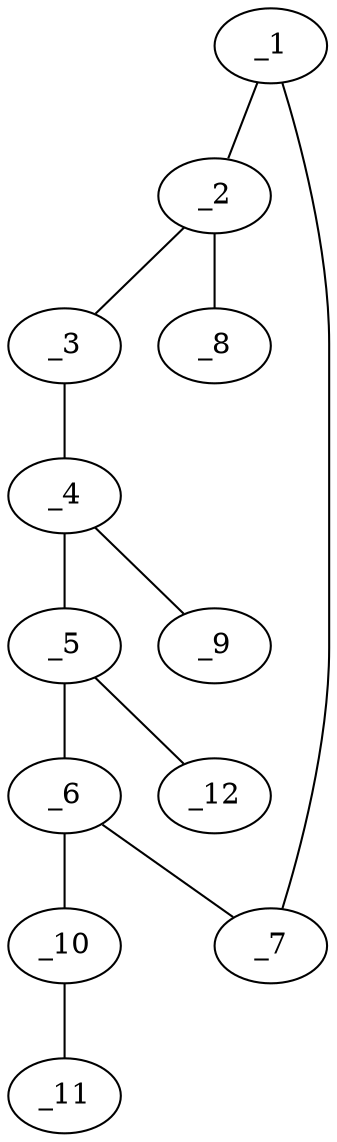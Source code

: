 graph molid649044 {
	_1	 [charge=0,
		chem=1,
		symbol="C  ",
		x="2.901",
		y="-0.0346"];
	_2	 [charge=0,
		chem=1,
		symbol="C  ",
		x="2.901",
		y="0.9654"];
	_1 -- _2	 [valence=2];
	_7	 [charge=0,
		chem=1,
		symbol="C  ",
		x="3.6828",
		y="-0.6581"];
	_1 -- _7	 [valence=1];
	_3	 [charge=0,
		chem=1,
		symbol="C  ",
		x="3.6828",
		y="1.5889"];
	_2 -- _3	 [valence=1];
	_8	 [charge=0,
		chem=1,
		symbol="C  ",
		x=2,
		y="1.3993"];
	_2 -- _8	 [valence=1];
	_4	 [charge=0,
		chem=1,
		symbol="C  ",
		x="4.6577",
		y="1.3664"];
	_3 -- _4	 [valence=2];
	_5	 [charge=0,
		chem=1,
		symbol="C  ",
		x="5.0916",
		y="0.4654"];
	_4 -- _5	 [valence=1];
	_9	 [charge=0,
		chem=2,
		symbol="O  ",
		x="5.2812",
		y="2.1482"];
	_4 -- _9	 [valence=1];
	_6	 [charge=0,
		chem=1,
		symbol="C  ",
		x="4.6577",
		y="-0.4355"];
	_5 -- _6	 [valence=1];
	_12	 [charge=0,
		chem=2,
		symbol="O  ",
		x="6.0916",
		y="0.4654"];
	_5 -- _12	 [valence=2];
	_6 -- _7	 [valence=2];
	_10	 [charge=0,
		chem=2,
		symbol="O  ",
		x="5.2812",
		y="-1.2174"];
	_6 -- _10	 [valence=1];
	_11	 [charge=0,
		chem=1,
		symbol="C  ",
		x="4.9159",
		y="-2.1482"];
	_10 -- _11	 [valence=1];
}
